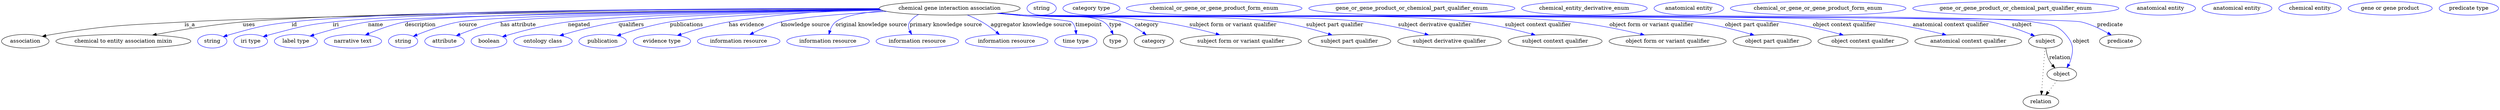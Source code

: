 digraph {
	graph [bb="0,0,6565.4,283"];
	node [label="\N"];
	"chemical gene interaction association"	[height=0.5,
		label="chemical gene interaction association",
		pos="2492.4,265",
		width=5.1454];
	association	[height=0.5,
		pos="62.394,178",
		width=1.7332];
	"chemical gene interaction association" -> association	[label=is_a,
		lp="495.39,221.5",
		pos="e,107.14,190.57 2308.7,262.63 1882,259.14 833.52,248.78 481.39,229 326.72,220.31 287.25,221.19 134.39,196 128.71,195.06 122.81,193.93 \
116.94,192.71"];
	"chemical to entity association mixin"	[height=0.5,
		pos="320.39,178",
		width=4.9287];
	"chemical gene interaction association" -> "chemical to entity association mixin"	[label=uses,
		lp="650.89,221.5",
		pos="e,397.13,194.28 2307.3,263.79 1903.7,262.79 954.86,257.39 634.39,229 557.02,222.14 469.83,207.72 407,196.11"];
	id	[color=blue,
		height=0.5,
		label=string,
		pos="554.39,178",
		width=1.0652];
	"chemical gene interaction association" -> id	[color=blue,
		label=id,
		lp="769.39,221.5",
		pos="e,583.38,189.98 2307,264.54 1924.1,264.95 1056.7,262.05 762.39,229 690.24,220.9 672.34,215.5 602.39,196 599.29,195.13 596.09,194.17 \
592.89,193.15",
		style=solid];
	iri	[color=blue,
		height=0.5,
		label="iri type",
		pos="655.39,178",
		width=1.2277];
	"chemical gene interaction association" -> iri	[color=blue,
		label=iri,
		lp="877.39,221.5",
		pos="e,688.31,190.17 2307.1,264.21 1942.2,263.93 1142.6,259.7 869.39,229 796.81,220.85 779.05,214.52 708.39,196 705.02,195.12 701.54,\
194.14 698.06,193.12",
		style=solid];
	name	[color=blue,
		height=0.5,
		label="label type",
		pos="774.39,178",
		width=1.5707];
	"chemical gene interaction association" -> name	[color=blue,
		label=name,
		lp="982.39,221.5",
		pos="e,811.66,191.72 2309.2,262.24 1931.9,258.27 1092.2,247.48 962.39,229 913.44,222.03 858.98,206.68 821.34,194.81",
		style=solid];
	description	[color=blue,
		height=0.5,
		label="narrative text",
		pos="924.39,178",
		width=2.0943];
	"chemical gene interaction association" -> description	[color=blue,
		label=description,
		lp="1098.9,221.5",
		pos="e,956.28,194.35 2308.3,262.91 1948.7,260.29 1177.7,252.04 1058.4,229 1026.1,222.77 991.46,209.63 965.45,198.39",
		style=solid];
	source	[color=blue,
		height=0.5,
		label=string,
		pos="1056.4,178",
		width=1.0652];
	"chemical gene interaction association" -> source	[color=blue,
		label=source,
		lp="1223.4,221.5",
		pos="e,1082.9,191.09 2309.3,262.12 1978.4,258.27 1305.4,248.18 1199.4,229 1161.8,222.19 1120.8,206.99 1092.4,195.13",
		style=solid];
	"has attribute"	[color=blue,
		height=0.5,
		label=attribute,
		pos="1164.4,178",
		width=1.4443];
	"chemical gene interaction association" -> "has attribute"	[color=blue,
		label="has attribute",
		lp="1353.4,221.5",
		pos="e,1194.7,192.75 2310.3,261.71 2002.1,257.39 1402,246.8 1306.4,229 1270.8,222.37 1232.1,208.25 1204.1,196.71",
		style=solid];
	negated	[color=blue,
		height=0.5,
		label=boolean,
		pos="1281.4,178",
		width=1.2999];
	"chemical gene interaction association" -> negated	[color=blue,
		label=negated,
		lp="1517.4,221.5",
		pos="e,1316.2,190.25 2310.4,261.56 2065.3,257.6 1642,248.19 1488.4,229 1419.8,220.43 1403.3,213.56 1336.4,196 1333,195.11 1329.5,194.14 \
1326,193.14",
		style=solid];
	qualifiers	[color=blue,
		height=0.5,
		label="ontology class",
		pos="1422.4,178",
		width=2.1304];
	"chemical gene interaction association" -> qualifiers	[color=blue,
		label=qualifiers,
		lp="1654.9,221.5",
		pos="e,1466.5,192.88 2311.4,261.11 2096.1,256.9 1749.7,247.49 1621.4,229 1571.5,221.81 1516,207.29 1476.3,195.74",
		style=solid];
	publications	[color=blue,
		height=0.5,
		label=publication,
		pos="1579.4,178",
		width=1.7332];
	"chemical gene interaction association" -> publications	[color=blue,
		label=publications,
		lp="1800.4,221.5",
		pos="e,1617.2,192.38 2313.6,260.17 2130.8,255.41 1859.5,245.79 1756.4,229 1711.6,221.71 1662,207.1 1626.7,195.55",
		style=solid];
	"has evidence"	[color=blue,
		height=0.5,
		label="evidence type",
		pos="1735.4,178",
		width=2.0943];
	"chemical gene interaction association" -> "has evidence"	[color=blue,
		label="has evidence",
		lp="1957.9,221.5",
		pos="e,1776.1,193.28 2308.1,263.06 2193.3,259.97 2042.9,251.37 1911.4,229 1868.4,221.68 1820.8,207.81 1786,196.53",
		style=solid];
	"knowledge source"	[color=blue,
		height=0.5,
		label="information resource",
		pos="1937.4,178",
		width=3.015];
	"chemical gene interaction association" -> "knowledge source"	[color=blue,
		label="knowledge source",
		lp="2112.9,221.5",
		pos="e,1966.5,195.48 2327,256.87 2223.3,251.25 2099.7,242.15 2048.4,229 2023.2,222.54 1996.5,210.72 1975.7,200.2",
		style=solid];
	"original knowledge source"	[color=blue,
		height=0.5,
		label="information resource",
		pos="2172.4,178",
		width=3.015];
	"chemical gene interaction association" -> "original knowledge source"	[color=blue,
		label="original knowledge source",
		lp="2286.4,221.5",
		pos="e,2174.7,196.08 2318.4,258.71 2264.3,253.89 2213.4,245.05 2192.4,229 2185,223.36 2180.4,214.59 2177.4,205.95",
		style=solid];
	"primary knowledge source"	[color=blue,
		height=0.5,
		label="information resource",
		pos="2407.4,178",
		width=3.015];
	"chemical gene interaction association" -> "primary knowledge source"	[color=blue,
		label="primary knowledge source",
		lp="2482.4,221.5",
		pos="e,2392.5,196.25 2410.8,248.74 2401.6,243.84 2393.5,237.42 2387.4,229 2382.2,221.84 2383.6,213.15 2387.4,205.04",
		style=solid];
	"aggregator knowledge source"	[color=blue,
		height=0.5,
		label="information resource",
		pos="2642.4,178",
		width=3.015];
	"chemical gene interaction association" -> "aggregator knowledge source"	[color=blue,
		label="aggregator knowledge source",
		lp="2706.9,221.5",
		pos="e,2623.4,195.75 2538.9,247.45 2551.7,242.2 2565.4,235.94 2577.4,229 2590.7,221.33 2604.3,211.25 2615.6,202.15",
		style=solid];
	timepoint	[color=blue,
		height=0.5,
		label="time type",
		pos="2824.4,178",
		width=1.5346];
	"chemical gene interaction association" -> timepoint	[color=blue,
		label=timepoint,
		lp="2858.4,221.5",
		pos="e,2825.3,196.34 2619.4,251.83 2707.5,243.13 2809.6,232.39 2813.4,229 2819.8,223.26 2822.9,214.72 2824.3,206.32",
		style=solid];
	type	[height=0.5,
		pos="2928.4,178",
		width=0.86659];
	"chemical gene interaction association" -> type	[color=blue,
		label=type,
		lp="2928.4,221.5",
		pos="e,2922.6,195.89 2625.1,252.41 2645.9,250.59 2667.2,248.74 2687.4,247 2734.1,242.97 2857.5,253.51 2897.4,229 2906.4,223.45 2913.2,\
214.16 2918.1,205.1",
		style=solid];
	category	[height=0.5,
		pos="3029.4,178",
		width=1.4263];
	"chemical gene interaction association" -> category	[color=blue,
		label=category,
		lp="3010.9,221.5",
		pos="e,3009.8,194.91 2623.5,252.24 2644.8,250.42 2666.7,248.61 2687.4,247 2745.4,242.48 2893,246.79 2948.4,229 2967.5,222.87 2986.6,211.34 \
3001.5,200.89",
		style=solid];
	"subject form or variant qualifier"	[height=0.5,
		pos="3258.4,178",
		width=4.4232];
	"chemical gene interaction association" -> "subject form or variant qualifier"	[color=blue,
		label="subject form or variant qualifier",
		lp="3237.9,221.5",
		pos="e,3203.1,194.95 2621.6,252.06 2643.6,250.23 2666.1,248.46 2687.4,247 2846.8,236.06 2888.2,251.43 3046.4,229 3096.3,221.92 3151.7,\
208.66 3193.4,197.57",
		style=solid];
	"subject part qualifier"	[height=0.5,
		pos="3544.4,178",
		width=3.015];
	"chemical gene interaction association" -> "subject part qualifier"	[color=blue,
		label="subject part qualifier",
		lp="3505.9,221.5",
		pos="e,3498.7,194.37 2619,251.85 2641.7,249.98 2665.3,248.26 2687.4,247 2835.9,238.54 3209.2,250.26 3356.4,229 3401.8,222.44 3452,208.76 \
3489,197.37",
		style=solid];
	"subject derivative qualifier"	[height=0.5,
		pos="3806.4,178",
		width=3.7733];
	"chemical gene interaction association" -> "subject derivative qualifier"	[color=blue,
		label="subject derivative qualifier",
		lp="3767.9,221.5",
		pos="e,3752,194.55 2618.4,251.77 2641.4,249.9 2665.1,248.19 2687.4,247 2886.7,236.33 3387.3,253.15 3585.4,229 3638.8,222.49 3698.3,208.65 \
3742.1,197.18",
		style=solid];
	"subject context qualifier"	[height=0.5,
		pos="4083.4,178",
		width=3.4303];
	"chemical gene interaction association" -> "subject context qualifier"	[color=blue,
		label="subject context qualifier",
		lp="4039.4,221.5",
		pos="e,4031.4,194.39 2617.9,251.72 2641,249.84 2664.9,248.15 2687.4,247 2949.5,233.59 3607.9,260.91 3868.4,229 3920.8,222.58 3979.1,208.59 \
4021.7,197.04",
		style=solid];
	"object form or variant qualifier"	[height=0.5,
		pos="4379.4,178",
		width=4.2788];
	"chemical gene interaction association" -> "object form or variant qualifier"	[color=blue,
		label="object form or variant qualifier",
		lp="4337.9,221.5",
		pos="e,4318.2,194.59 2617.4,251.71 2640.6,249.82 2664.7,248.13 2687.4,247 3007.7,231.06 3811.5,262.71 4130.4,229 4191,222.59 4258.8,208.53 \
4308.3,196.94",
		style=solid];
	"object part qualifier"	[height=0.5,
		pos="4654.4,178",
		width=2.8525];
	"chemical gene interaction association" -> "object part qualifier"	[color=blue,
		label="object part qualifier",
		lp="4602.4,221.5",
		pos="e,4606.8,194.1 2617.1,251.69 2640.5,249.8 2664.7,248.11 2687.4,247 2883.3,237.48 4257.8,253.73 4452.4,229 4502.1,222.69 4557.1,208.56 \
4597.2,196.92",
		style=solid];
	"object context qualifier"	[height=0.5,
		pos="4893.4,178",
		width=3.2858];
	"chemical gene interaction association" -> "object context qualifier"	[color=blue,
		label="object context qualifier",
		lp="4844.4,221.5",
		pos="e,4842,194.24 2617.1,251.67 2640.5,249.78 2664.7,248.09 2687.4,247 2908.3,236.39 4457.8,255.09 4677.4,229 4730.4,222.7 4789.4,208.55 \
4832.3,196.91",
		style=solid];
	"anatomical context qualifier"	[height=0.5,
		pos="5170.4,178",
		width=3.8997];
	"chemical gene interaction association" -> "anatomical context qualifier"	[color=blue,
		label="anatomical context qualifier",
		lp="5124.4,221.5",
		pos="e,5112.5,194.48 2617.1,251.65 2640.5,249.76 2664.7,248.08 2687.4,247 2936.5,235.16 4683.5,255.66 4931.4,229 4989.8,222.72 5055.1,\
208.57 5102.6,196.93",
		style=solid];
	subject	[height=0.5,
		pos="5373.4,178",
		width=1.2277];
	"chemical gene interaction association" -> subject	[color=blue,
		label=subject,
		lp="5311.4,221.5",
		pos="e,5345,191.9 2616.9,251.65 2640.3,249.76 2664.6,248.07 2687.4,247 2828.4,240.36 5089.2,252.82 5228.4,229 5266,222.56 5306.9,207.66 \
5335.7,195.79",
		style=solid];
	object	[height=0.5,
		pos="5416.4,91",
		width=1.0832];
	"chemical gene interaction association" -> object	[color=blue,
		label=object,
		lp="5467.4,178",
		pos="e,5429.8,108.09 2616.9,251.65 2640.3,249.75 2664.6,248.07 2687.4,247 2834.7,240.09 5196.6,256.64 5341.4,229 5381.2,221.4 5399.7,\
226.51 5426.4,196 5446.9,172.51 5448.3,156.9 5439.4,127 5438.4,123.55 5436.9,120.13 5435.1,116.85",
		style=solid];
	predicate	[height=0.5,
		pos="5570.4,178",
		width=1.5165];
	"chemical gene interaction association" -> predicate	[color=blue,
		label=predicate,
		lp="5543.4,221.5",
		pos="e,5546.6,194.38 2616.9,251.64 2640.3,249.75 2664.6,248.07 2687.4,247 2764.5,243.39 5392.2,246.55 5467.4,229 5492.3,223.19 5518.2,\
210.6 5537.8,199.5",
		style=solid];
	association_type	[color=blue,
		height=0.5,
		label=string,
		pos="2734.4,265",
		width=1.0652];
	association_category	[color=blue,
		height=0.5,
		label="category type",
		pos="2865.4,265",
		width=2.0762];
	"chemical gene interaction association_subject form or variant qualifier"	[color=blue,
		height=0.5,
		label=chemical_or_gene_or_gene_product_form_enum,
		pos="3188.4,265",
		width=6.4092];
	"chemical gene interaction association_subject part qualifier"	[color=blue,
		height=0.5,
		label=gene_or_gene_product_or_chemical_part_qualifier_enum,
		pos="3708.4,265",
		width=7.5285];
	"chemical gene interaction association_subject derivative qualifier"	[color=blue,
		height=0.5,
		label=chemical_entity_derivative_enum,
		pos="4162.4,265",
		width=4.5857];
	"chemical gene interaction association_subject context qualifier"	[color=blue,
		height=0.5,
		label="anatomical entity",
		pos="4437.4,265",
		width=2.5456];
	"chemical gene interaction association_object form or variant qualifier"	[color=blue,
		height=0.5,
		label=chemical_or_gene_or_gene_product_form_enum,
		pos="4777.4,265",
		width=6.4092];
	"chemical gene interaction association_object part qualifier"	[color=blue,
		height=0.5,
		label=gene_or_gene_product_or_chemical_part_qualifier_enum,
		pos="5297.4,265",
		width=7.5285];
	"chemical gene interaction association_object context qualifier"	[color=blue,
		height=0.5,
		label="anatomical entity",
		pos="5678.4,265",
		width=2.5456];
	"chemical gene interaction association_anatomical context qualifier"	[color=blue,
		height=0.5,
		label="anatomical entity",
		pos="5879.4,265",
		width=2.5456];
	subject -> object	[label=relation,
		lp="5411.4,134.5",
		pos="e,5398.5,107.23 5374.5,159.55 5375.7,149.57 5378.2,137.07 5383.4,127 5385.6,122.68 5388.5,118.52 5391.7,114.66"];
	relation	[height=0.5,
		pos="5361.4,18",
		width=1.2999];
	subject -> relation	[pos="e,5362.7,36.188 5372.1,159.79 5370,132.48 5366,78.994 5363.5,46.38",
		style=dotted];
	"chemical gene interaction association_subject"	[color=blue,
		height=0.5,
		label="chemical entity",
		pos="6071.4,265",
		width=2.2748];
	object -> relation	[pos="e,5374.2,35.54 5403.9,73.889 5397,64.939 5388.2,53.617 5380.4,43.584",
		style=dotted];
	"chemical gene interaction association_object"	[color=blue,
		height=0.5,
		label="gene or gene product",
		pos="6281.4,265",
		width=3.0692];
	"chemical gene interaction association_predicate"	[color=blue,
		height=0.5,
		label="predicate type",
		pos="6487.4,265",
		width=2.1665];
}
